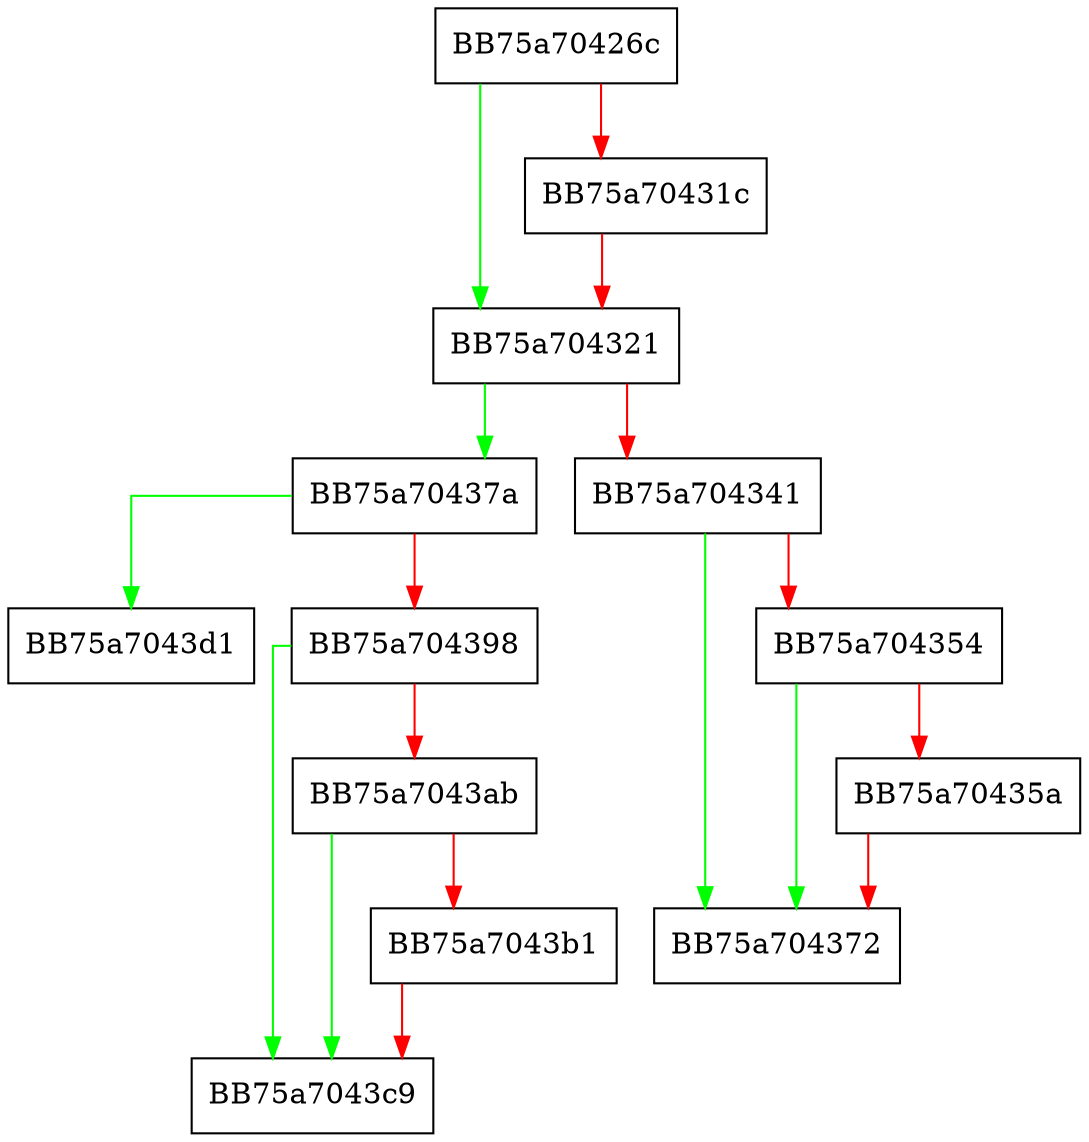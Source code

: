 digraph NtfsVolume {
  node [shape="box"];
  graph [splines=ortho];
  BB75a70426c -> BB75a704321 [color="green"];
  BB75a70426c -> BB75a70431c [color="red"];
  BB75a70431c -> BB75a704321 [color="red"];
  BB75a704321 -> BB75a70437a [color="green"];
  BB75a704321 -> BB75a704341 [color="red"];
  BB75a704341 -> BB75a704372 [color="green"];
  BB75a704341 -> BB75a704354 [color="red"];
  BB75a704354 -> BB75a704372 [color="green"];
  BB75a704354 -> BB75a70435a [color="red"];
  BB75a70435a -> BB75a704372 [color="red"];
  BB75a70437a -> BB75a7043d1 [color="green"];
  BB75a70437a -> BB75a704398 [color="red"];
  BB75a704398 -> BB75a7043c9 [color="green"];
  BB75a704398 -> BB75a7043ab [color="red"];
  BB75a7043ab -> BB75a7043c9 [color="green"];
  BB75a7043ab -> BB75a7043b1 [color="red"];
  BB75a7043b1 -> BB75a7043c9 [color="red"];
}